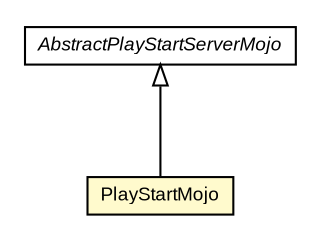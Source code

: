 #!/usr/local/bin/dot
#
# Class diagram 
# Generated by UMLGraph version R5_6-24-gf6e263 (http://www.umlgraph.org/)
#

digraph G {
	edge [fontname="arial",fontsize=10,labelfontname="arial",labelfontsize=10];
	node [fontname="arial",fontsize=10,shape=plaintext];
	nodesep=0.25;
	ranksep=0.5;
	// com.google.code.play.PlayStartMojo
	c995 [label=<<table title="com.google.code.play.PlayStartMojo" border="0" cellborder="1" cellspacing="0" cellpadding="2" port="p" bgcolor="lemonChiffon" href="./PlayStartMojo.html">
		<tr><td><table border="0" cellspacing="0" cellpadding="1">
<tr><td align="center" balign="center"> PlayStartMojo </td></tr>
		</table></td></tr>
		</table>>, URL="./PlayStartMojo.html", fontname="arial", fontcolor="black", fontsize=9.0];
	// com.google.code.play.AbstractPlayStartServerMojo
	c1009 [label=<<table title="com.google.code.play.AbstractPlayStartServerMojo" border="0" cellborder="1" cellspacing="0" cellpadding="2" port="p" href="./AbstractPlayStartServerMojo.html">
		<tr><td><table border="0" cellspacing="0" cellpadding="1">
<tr><td align="center" balign="center"><font face="arial italic"> AbstractPlayStartServerMojo </font></td></tr>
		</table></td></tr>
		</table>>, URL="./AbstractPlayStartServerMojo.html", fontname="arial", fontcolor="black", fontsize=9.0];
	//com.google.code.play.PlayStartMojo extends com.google.code.play.AbstractPlayStartServerMojo
	c1009:p -> c995:p [dir=back,arrowtail=empty];
}

